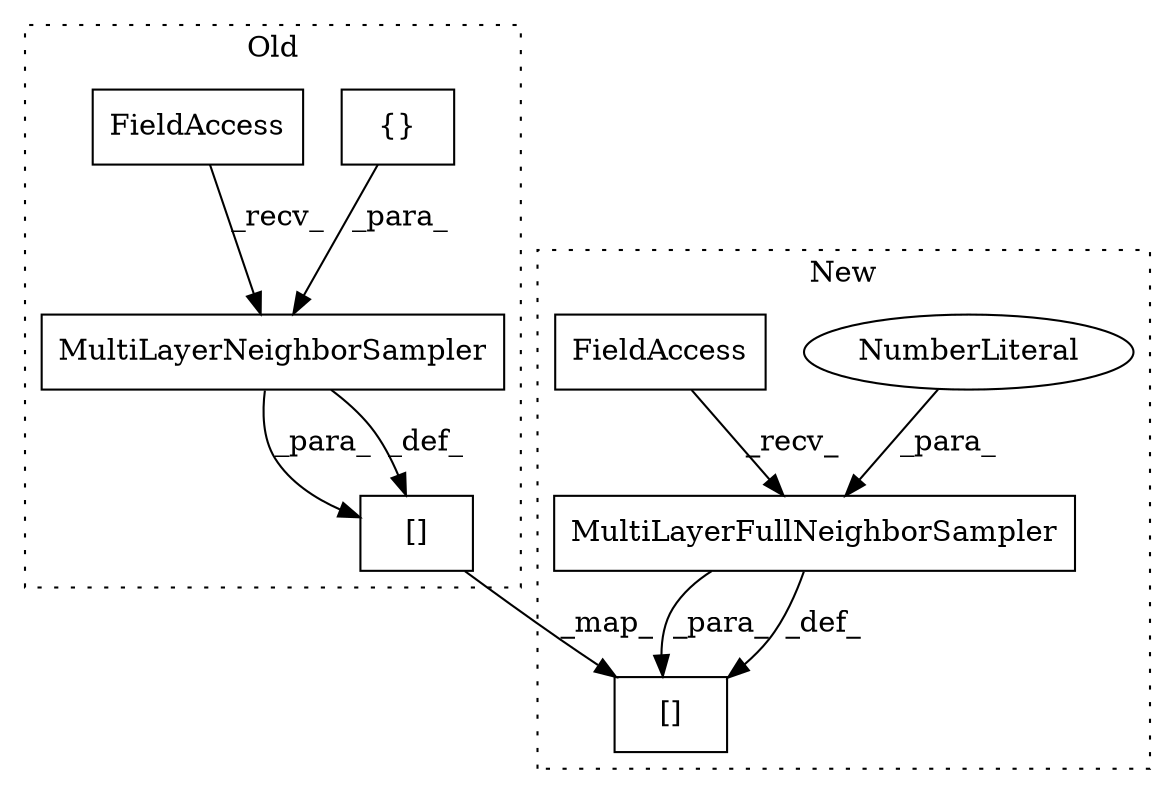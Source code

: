 digraph G {
subgraph cluster0 {
1 [label="{}" a="4" s="2030,2035" l="1,1" shape="box"];
5 [label="MultiLayerNeighborSampler" a="32" s="1995,2036" l="26,1" shape="box"];
6 [label="FieldAccess" a="22" s="1982" l="12" shape="box"];
7 [label="[]" a="2" s="2568,2582" l="2,1" shape="box"];
label = "Old";
style="dotted";
}
subgraph cluster1 {
2 [label="MultiLayerFullNeighborSampler" a="32" s="1998,2029" l="30,1" shape="box"];
3 [label="NumberLiteral" a="34" s="2028" l="1" shape="ellipse"];
4 [label="FieldAccess" a="22" s="1982" l="15" shape="box"];
8 [label="[]" a="2" s="2564,2578" l="2,1" shape="box"];
label = "New";
style="dotted";
}
1 -> 5 [label="_para_"];
2 -> 8 [label="_para_"];
2 -> 8 [label="_def_"];
3 -> 2 [label="_para_"];
4 -> 2 [label="_recv_"];
5 -> 7 [label="_para_"];
5 -> 7 [label="_def_"];
6 -> 5 [label="_recv_"];
7 -> 8 [label="_map_"];
}